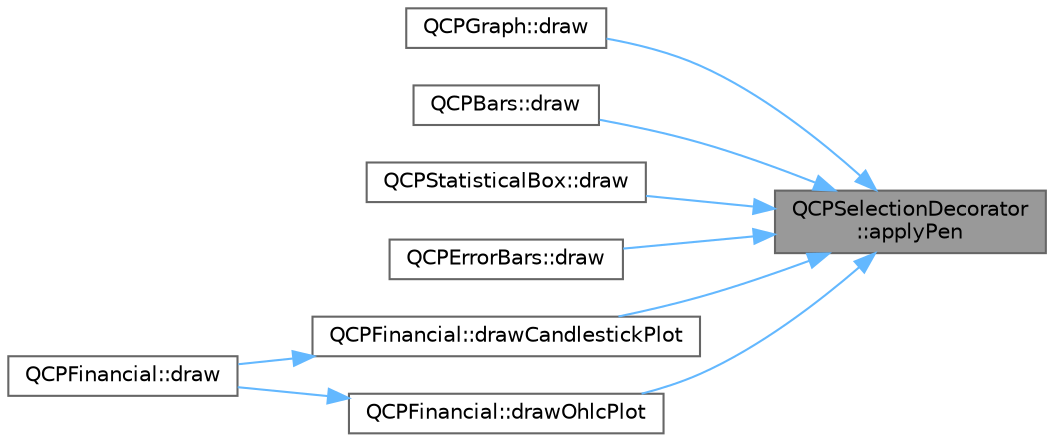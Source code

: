 digraph "QCPSelectionDecorator::applyPen"
{
 // LATEX_PDF_SIZE
  bgcolor="transparent";
  edge [fontname=Helvetica,fontsize=10,labelfontname=Helvetica,labelfontsize=10];
  node [fontname=Helvetica,fontsize=10,shape=box,height=0.2,width=0.4];
  rankdir="RL";
  Node1 [label="QCPSelectionDecorator\l::applyPen",height=0.2,width=0.4,color="gray40", fillcolor="grey60", style="filled", fontcolor="black",tooltip=" "];
  Node1 -> Node2 [dir="back",color="steelblue1",style="solid"];
  Node2 [label="QCPGraph::draw",height=0.2,width=0.4,color="grey40", fillcolor="white", style="filled",URL="$class_q_c_p_graph.html#a2b0849598f06e834b43ce18cd13bcdc3",tooltip=" "];
  Node1 -> Node3 [dir="back",color="steelblue1",style="solid"];
  Node3 [label="QCPBars::draw",height=0.2,width=0.4,color="grey40", fillcolor="white", style="filled",URL="$class_q_c_p_bars.html#aa267c20650d55084c3f47cb2f8fac9dc",tooltip=" "];
  Node1 -> Node4 [dir="back",color="steelblue1",style="solid"];
  Node4 [label="QCPStatisticalBox::draw",height=0.2,width=0.4,color="grey40", fillcolor="white", style="filled",URL="$class_q_c_p_statistical_box.html#afcff35fa79728cfe10e80e0702014fea",tooltip=" "];
  Node1 -> Node5 [dir="back",color="steelblue1",style="solid"];
  Node5 [label="QCPErrorBars::draw",height=0.2,width=0.4,color="grey40", fillcolor="white", style="filled",URL="$class_q_c_p_error_bars.html#a801e85931372abf2a1034bfb2eac5cd2",tooltip=" "];
  Node1 -> Node6 [dir="back",color="steelblue1",style="solid"];
  Node6 [label="QCPFinancial::drawCandlestickPlot",height=0.2,width=0.4,color="grey40", fillcolor="white", style="filled",URL="$class_q_c_p_financial.html#ade6b703369d8acb3bfa0b8e244df4b06",tooltip=" "];
  Node6 -> Node7 [dir="back",color="steelblue1",style="solid"];
  Node7 [label="QCPFinancial::draw",height=0.2,width=0.4,color="grey40", fillcolor="white", style="filled",URL="$class_q_c_p_financial.html#a4d62b7a618d609321adb5f5f1e31f446",tooltip=" "];
  Node1 -> Node8 [dir="back",color="steelblue1",style="solid"];
  Node8 [label="QCPFinancial::drawOhlcPlot",height=0.2,width=0.4,color="grey40", fillcolor="white", style="filled",URL="$class_q_c_p_financial.html#a2c77aab636f6bce6e0407b3f94e90d08",tooltip=" "];
  Node8 -> Node7 [dir="back",color="steelblue1",style="solid"];
}
